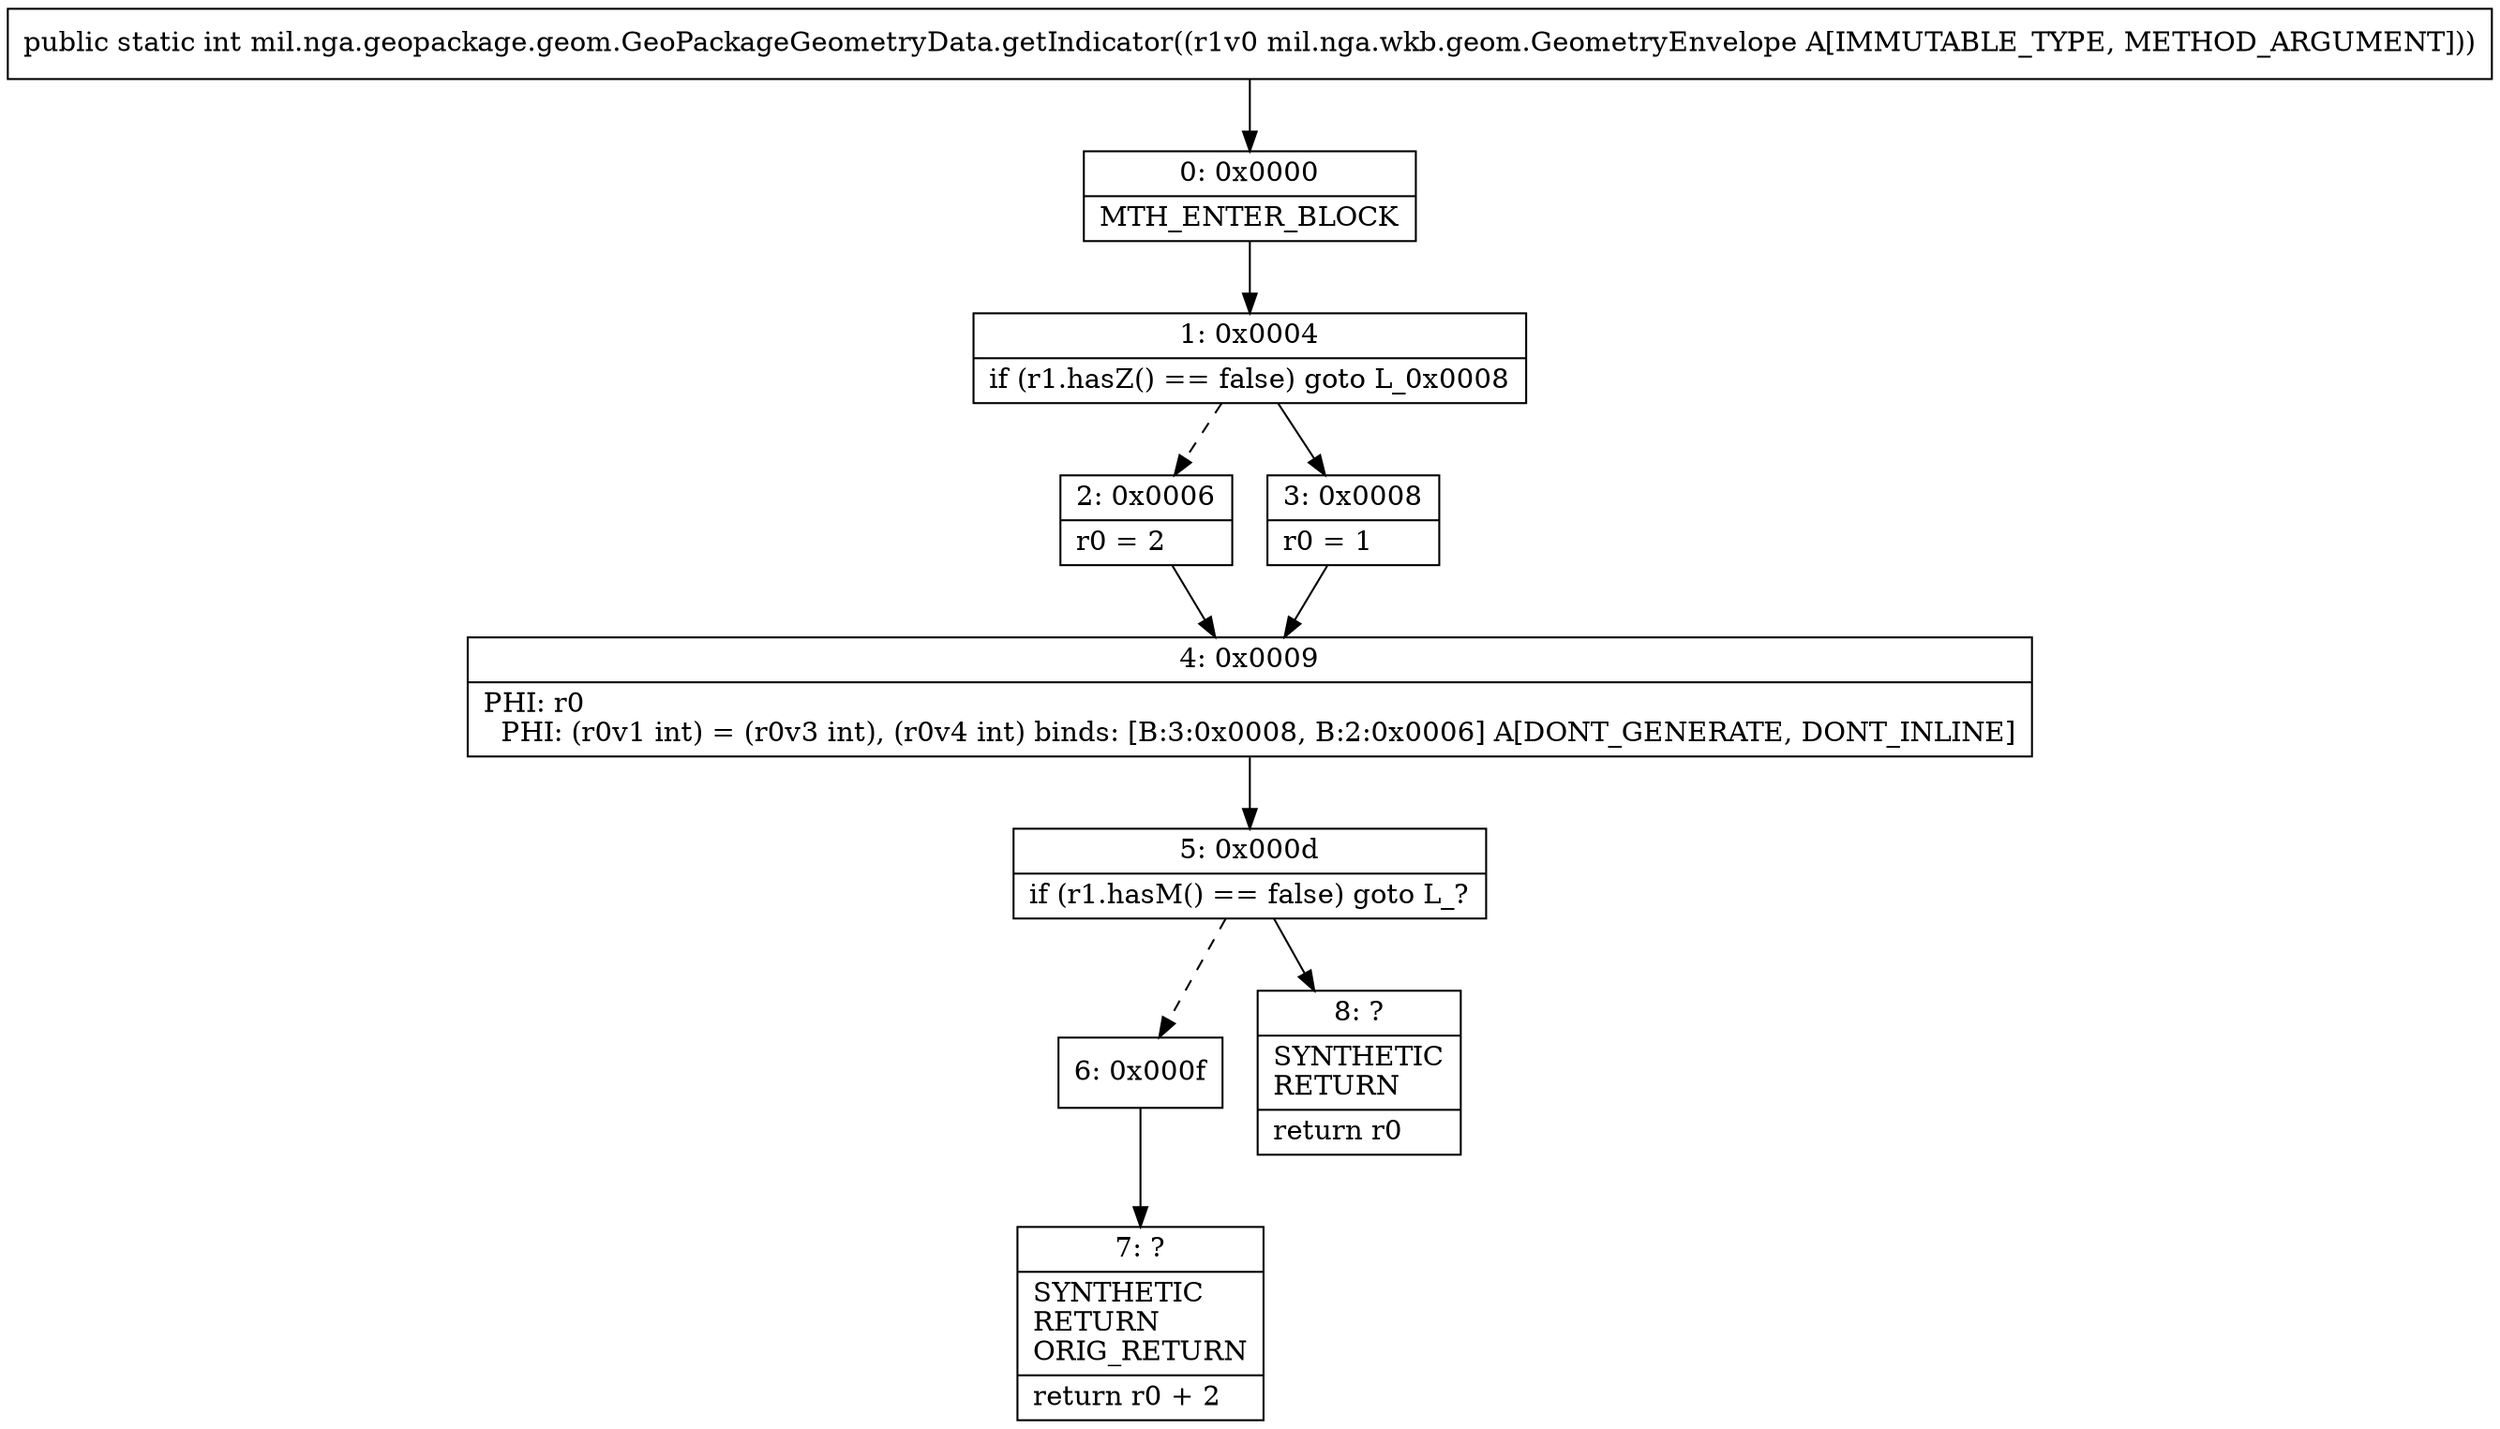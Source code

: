 digraph "CFG formil.nga.geopackage.geom.GeoPackageGeometryData.getIndicator(Lmil\/nga\/wkb\/geom\/GeometryEnvelope;)I" {
Node_0 [shape=record,label="{0\:\ 0x0000|MTH_ENTER_BLOCK\l}"];
Node_1 [shape=record,label="{1\:\ 0x0004|if (r1.hasZ() == false) goto L_0x0008\l}"];
Node_2 [shape=record,label="{2\:\ 0x0006|r0 = 2\l}"];
Node_3 [shape=record,label="{3\:\ 0x0008|r0 = 1\l}"];
Node_4 [shape=record,label="{4\:\ 0x0009|PHI: r0 \l  PHI: (r0v1 int) = (r0v3 int), (r0v4 int) binds: [B:3:0x0008, B:2:0x0006] A[DONT_GENERATE, DONT_INLINE]\l}"];
Node_5 [shape=record,label="{5\:\ 0x000d|if (r1.hasM() == false) goto L_?\l}"];
Node_6 [shape=record,label="{6\:\ 0x000f}"];
Node_7 [shape=record,label="{7\:\ ?|SYNTHETIC\lRETURN\lORIG_RETURN\l|return r0 + 2\l}"];
Node_8 [shape=record,label="{8\:\ ?|SYNTHETIC\lRETURN\l|return r0\l}"];
MethodNode[shape=record,label="{public static int mil.nga.geopackage.geom.GeoPackageGeometryData.getIndicator((r1v0 mil.nga.wkb.geom.GeometryEnvelope A[IMMUTABLE_TYPE, METHOD_ARGUMENT])) }"];
MethodNode -> Node_0;
Node_0 -> Node_1;
Node_1 -> Node_2[style=dashed];
Node_1 -> Node_3;
Node_2 -> Node_4;
Node_3 -> Node_4;
Node_4 -> Node_5;
Node_5 -> Node_6[style=dashed];
Node_5 -> Node_8;
Node_6 -> Node_7;
}

